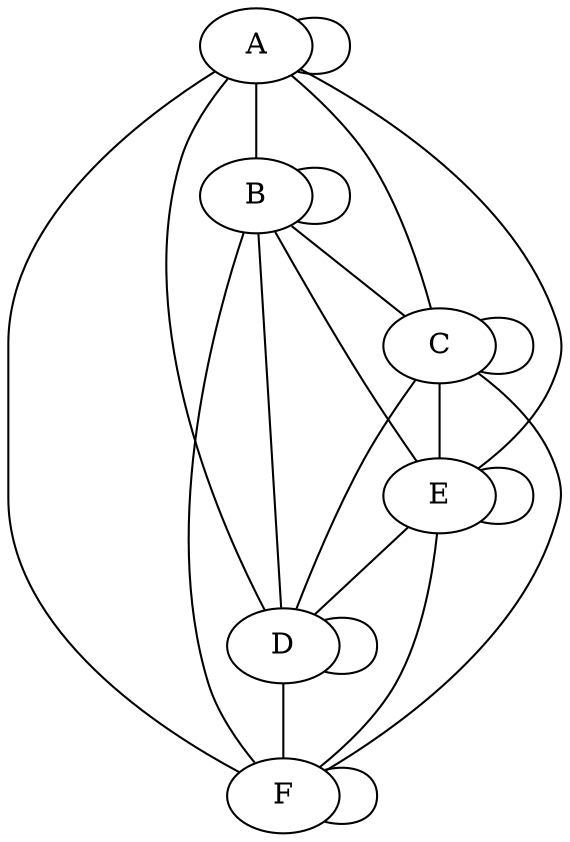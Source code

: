 graph matrix {
A--A
A--B
A--C
A--D
E
A--F
B--B
B--C
B--D
B--E
B--F
C--C
C--D
C--E
C--F
D--D
D--F
E--A
E--D
E--E
E--F
F--F
}